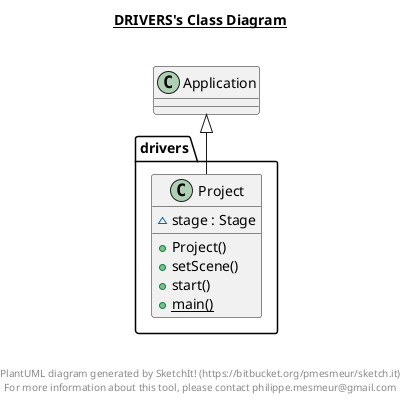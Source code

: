 @startuml

title __DRIVERS's Class Diagram__\n

  package drivers {
    class Project {
        ~ stage : Stage
        + Project()
        + setScene()
        + start()
        {static} + main()
    }
  }
  

  Project -up-|> Application


right footer


PlantUML diagram generated by SketchIt! (https://bitbucket.org/pmesmeur/sketch.it)
For more information about this tool, please contact philippe.mesmeur@gmail.com
endfooter

@enduml

